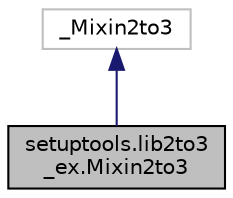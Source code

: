 digraph "setuptools.lib2to3_ex.Mixin2to3"
{
 // LATEX_PDF_SIZE
  edge [fontname="Helvetica",fontsize="10",labelfontname="Helvetica",labelfontsize="10"];
  node [fontname="Helvetica",fontsize="10",shape=record];
  Node1 [label="setuptools.lib2to3\l_ex.Mixin2to3",height=0.2,width=0.4,color="black", fillcolor="grey75", style="filled", fontcolor="black",tooltip=" "];
  Node2 -> Node1 [dir="back",color="midnightblue",fontsize="10",style="solid"];
  Node2 [label="_Mixin2to3",height=0.2,width=0.4,color="grey75", fillcolor="white", style="filled",tooltip=" "];
}

